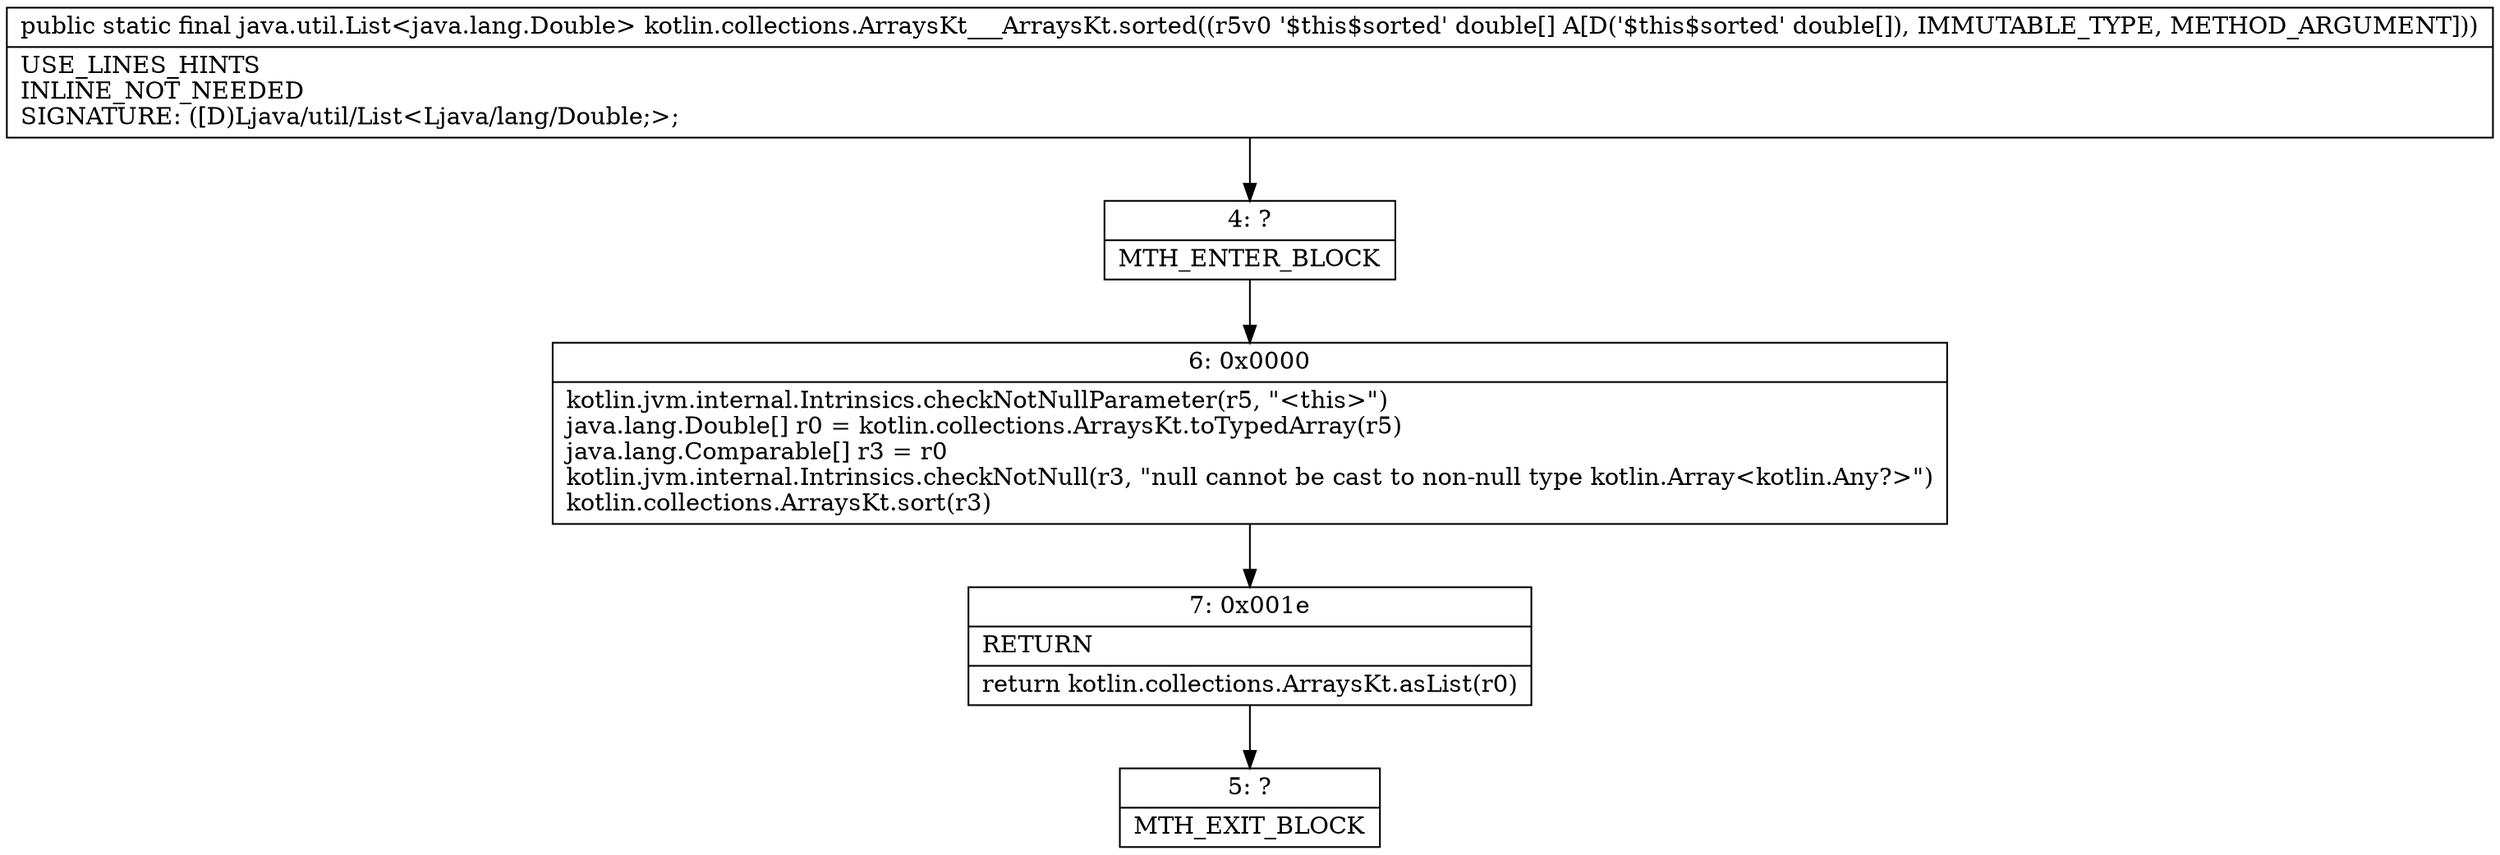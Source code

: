 digraph "CFG forkotlin.collections.ArraysKt___ArraysKt.sorted([D)Ljava\/util\/List;" {
Node_4 [shape=record,label="{4\:\ ?|MTH_ENTER_BLOCK\l}"];
Node_6 [shape=record,label="{6\:\ 0x0000|kotlin.jvm.internal.Intrinsics.checkNotNullParameter(r5, \"\<this\>\")\ljava.lang.Double[] r0 = kotlin.collections.ArraysKt.toTypedArray(r5)\ljava.lang.Comparable[] r3 = r0\lkotlin.jvm.internal.Intrinsics.checkNotNull(r3, \"null cannot be cast to non\-null type kotlin.Array\<kotlin.Any?\>\")\lkotlin.collections.ArraysKt.sort(r3)\l}"];
Node_7 [shape=record,label="{7\:\ 0x001e|RETURN\l|return kotlin.collections.ArraysKt.asList(r0)\l}"];
Node_5 [shape=record,label="{5\:\ ?|MTH_EXIT_BLOCK\l}"];
MethodNode[shape=record,label="{public static final java.util.List\<java.lang.Double\> kotlin.collections.ArraysKt___ArraysKt.sorted((r5v0 '$this$sorted' double[] A[D('$this$sorted' double[]), IMMUTABLE_TYPE, METHOD_ARGUMENT]))  | USE_LINES_HINTS\lINLINE_NOT_NEEDED\lSIGNATURE: ([D)Ljava\/util\/List\<Ljava\/lang\/Double;\>;\l}"];
MethodNode -> Node_4;Node_4 -> Node_6;
Node_6 -> Node_7;
Node_7 -> Node_5;
}

